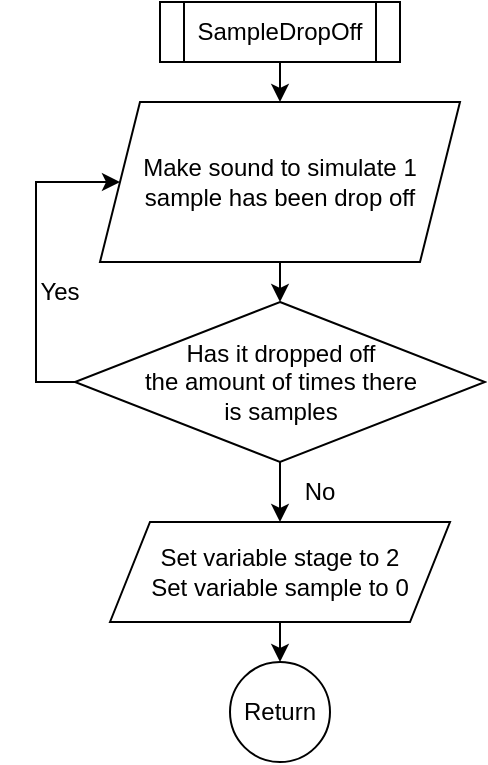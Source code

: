 <mxfile version="22.1.8" type="device">
  <diagram name="Page-1" id="WC3z1jcUyI-2D93L1_Cb">
    <mxGraphModel dx="564" dy="1338" grid="1" gridSize="10" guides="1" tooltips="1" connect="1" arrows="1" fold="1" page="1" pageScale="1" pageWidth="850" pageHeight="1100" math="0" shadow="0">
      <root>
        <mxCell id="0" />
        <mxCell id="1" parent="0" />
        <mxCell id="7PUeAql6gU7AQ2nw7Csy-5" style="edgeStyle=orthogonalEdgeStyle;rounded=0;orthogonalLoop=1;jettySize=auto;html=1;exitX=0.5;exitY=1;exitDx=0;exitDy=0;entryX=0.5;entryY=0;entryDx=0;entryDy=0;" edge="1" parent="1" source="7PUeAql6gU7AQ2nw7Csy-1" target="7PUeAql6gU7AQ2nw7Csy-4">
          <mxGeometry relative="1" as="geometry" />
        </mxCell>
        <mxCell id="7PUeAql6gU7AQ2nw7Csy-1" value="SampleDropOff" style="shape=process;whiteSpace=wrap;html=1;backgroundOutline=1;" vertex="1" parent="1">
          <mxGeometry x="210" y="110" width="120" height="30" as="geometry" />
        </mxCell>
        <mxCell id="7PUeAql6gU7AQ2nw7Csy-7" style="edgeStyle=orthogonalEdgeStyle;rounded=0;orthogonalLoop=1;jettySize=auto;html=1;exitX=0.5;exitY=1;exitDx=0;exitDy=0;entryX=0.5;entryY=0;entryDx=0;entryDy=0;" edge="1" parent="1" source="7PUeAql6gU7AQ2nw7Csy-4" target="7PUeAql6gU7AQ2nw7Csy-6">
          <mxGeometry relative="1" as="geometry" />
        </mxCell>
        <mxCell id="7PUeAql6gU7AQ2nw7Csy-4" value="Make sound to simulate 1 sample has been drop off" style="shape=parallelogram;perimeter=parallelogramPerimeter;whiteSpace=wrap;html=1;fixedSize=1;" vertex="1" parent="1">
          <mxGeometry x="180" y="160" width="180" height="80" as="geometry" />
        </mxCell>
        <mxCell id="7PUeAql6gU7AQ2nw7Csy-11" style="edgeStyle=orthogonalEdgeStyle;rounded=0;orthogonalLoop=1;jettySize=auto;html=1;exitX=0.5;exitY=1;exitDx=0;exitDy=0;entryX=0.5;entryY=0;entryDx=0;entryDy=0;" edge="1" parent="1" source="7PUeAql6gU7AQ2nw7Csy-6" target="7PUeAql6gU7AQ2nw7Csy-13">
          <mxGeometry relative="1" as="geometry">
            <mxPoint x="270" y="380" as="targetPoint" />
          </mxGeometry>
        </mxCell>
        <mxCell id="7PUeAql6gU7AQ2nw7Csy-15" style="edgeStyle=orthogonalEdgeStyle;rounded=0;orthogonalLoop=1;jettySize=auto;html=1;exitX=0;exitY=0.5;exitDx=0;exitDy=0;entryX=0;entryY=0.5;entryDx=0;entryDy=0;" edge="1" parent="1" source="7PUeAql6gU7AQ2nw7Csy-6" target="7PUeAql6gU7AQ2nw7Csy-4">
          <mxGeometry relative="1" as="geometry">
            <Array as="points">
              <mxPoint x="148" y="300" />
              <mxPoint x="148" y="200" />
            </Array>
          </mxGeometry>
        </mxCell>
        <mxCell id="7PUeAql6gU7AQ2nw7Csy-6" value="Has it dropped off &lt;br&gt;the amount of times there &lt;br&gt;is samples" style="rhombus;whiteSpace=wrap;html=1;" vertex="1" parent="1">
          <mxGeometry x="167.5" y="260" width="205" height="80" as="geometry" />
        </mxCell>
        <mxCell id="7PUeAql6gU7AQ2nw7Csy-9" value="Yes" style="text;html=1;strokeColor=none;fillColor=none;align=center;verticalAlign=middle;whiteSpace=wrap;rounded=0;" vertex="1" parent="1">
          <mxGeometry x="130" y="240" width="60" height="30" as="geometry" />
        </mxCell>
        <mxCell id="7PUeAql6gU7AQ2nw7Csy-10" value="Return" style="ellipse;whiteSpace=wrap;html=1;aspect=fixed;" vertex="1" parent="1">
          <mxGeometry x="245" y="440" width="50" height="50" as="geometry" />
        </mxCell>
        <mxCell id="7PUeAql6gU7AQ2nw7Csy-12" value="No" style="text;html=1;strokeColor=none;fillColor=none;align=center;verticalAlign=middle;whiteSpace=wrap;rounded=0;" vertex="1" parent="1">
          <mxGeometry x="260" y="340" width="60" height="30" as="geometry" />
        </mxCell>
        <mxCell id="7PUeAql6gU7AQ2nw7Csy-14" style="edgeStyle=orthogonalEdgeStyle;rounded=0;orthogonalLoop=1;jettySize=auto;html=1;exitX=0.5;exitY=1;exitDx=0;exitDy=0;entryX=0.5;entryY=0;entryDx=0;entryDy=0;" edge="1" parent="1" source="7PUeAql6gU7AQ2nw7Csy-13" target="7PUeAql6gU7AQ2nw7Csy-10">
          <mxGeometry relative="1" as="geometry" />
        </mxCell>
        <mxCell id="7PUeAql6gU7AQ2nw7Csy-13" value="Set variable stage to 2&lt;br&gt;Set variable sample to 0" style="shape=parallelogram;perimeter=parallelogramPerimeter;whiteSpace=wrap;html=1;fixedSize=1;" vertex="1" parent="1">
          <mxGeometry x="185" y="370" width="170" height="50" as="geometry" />
        </mxCell>
      </root>
    </mxGraphModel>
  </diagram>
</mxfile>
